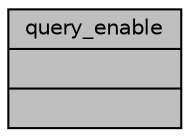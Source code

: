 digraph "query_enable"
{
  edge [fontname="Helvetica",fontsize="10",labelfontname="Helvetica",labelfontsize="10"];
  node [fontname="Helvetica",fontsize="10",shape=record];
  Node1 [label="{query_enable\n||}",height=0.2,width=0.4,color="black", fillcolor="grey75", style="filled", fontcolor="black"];
}
